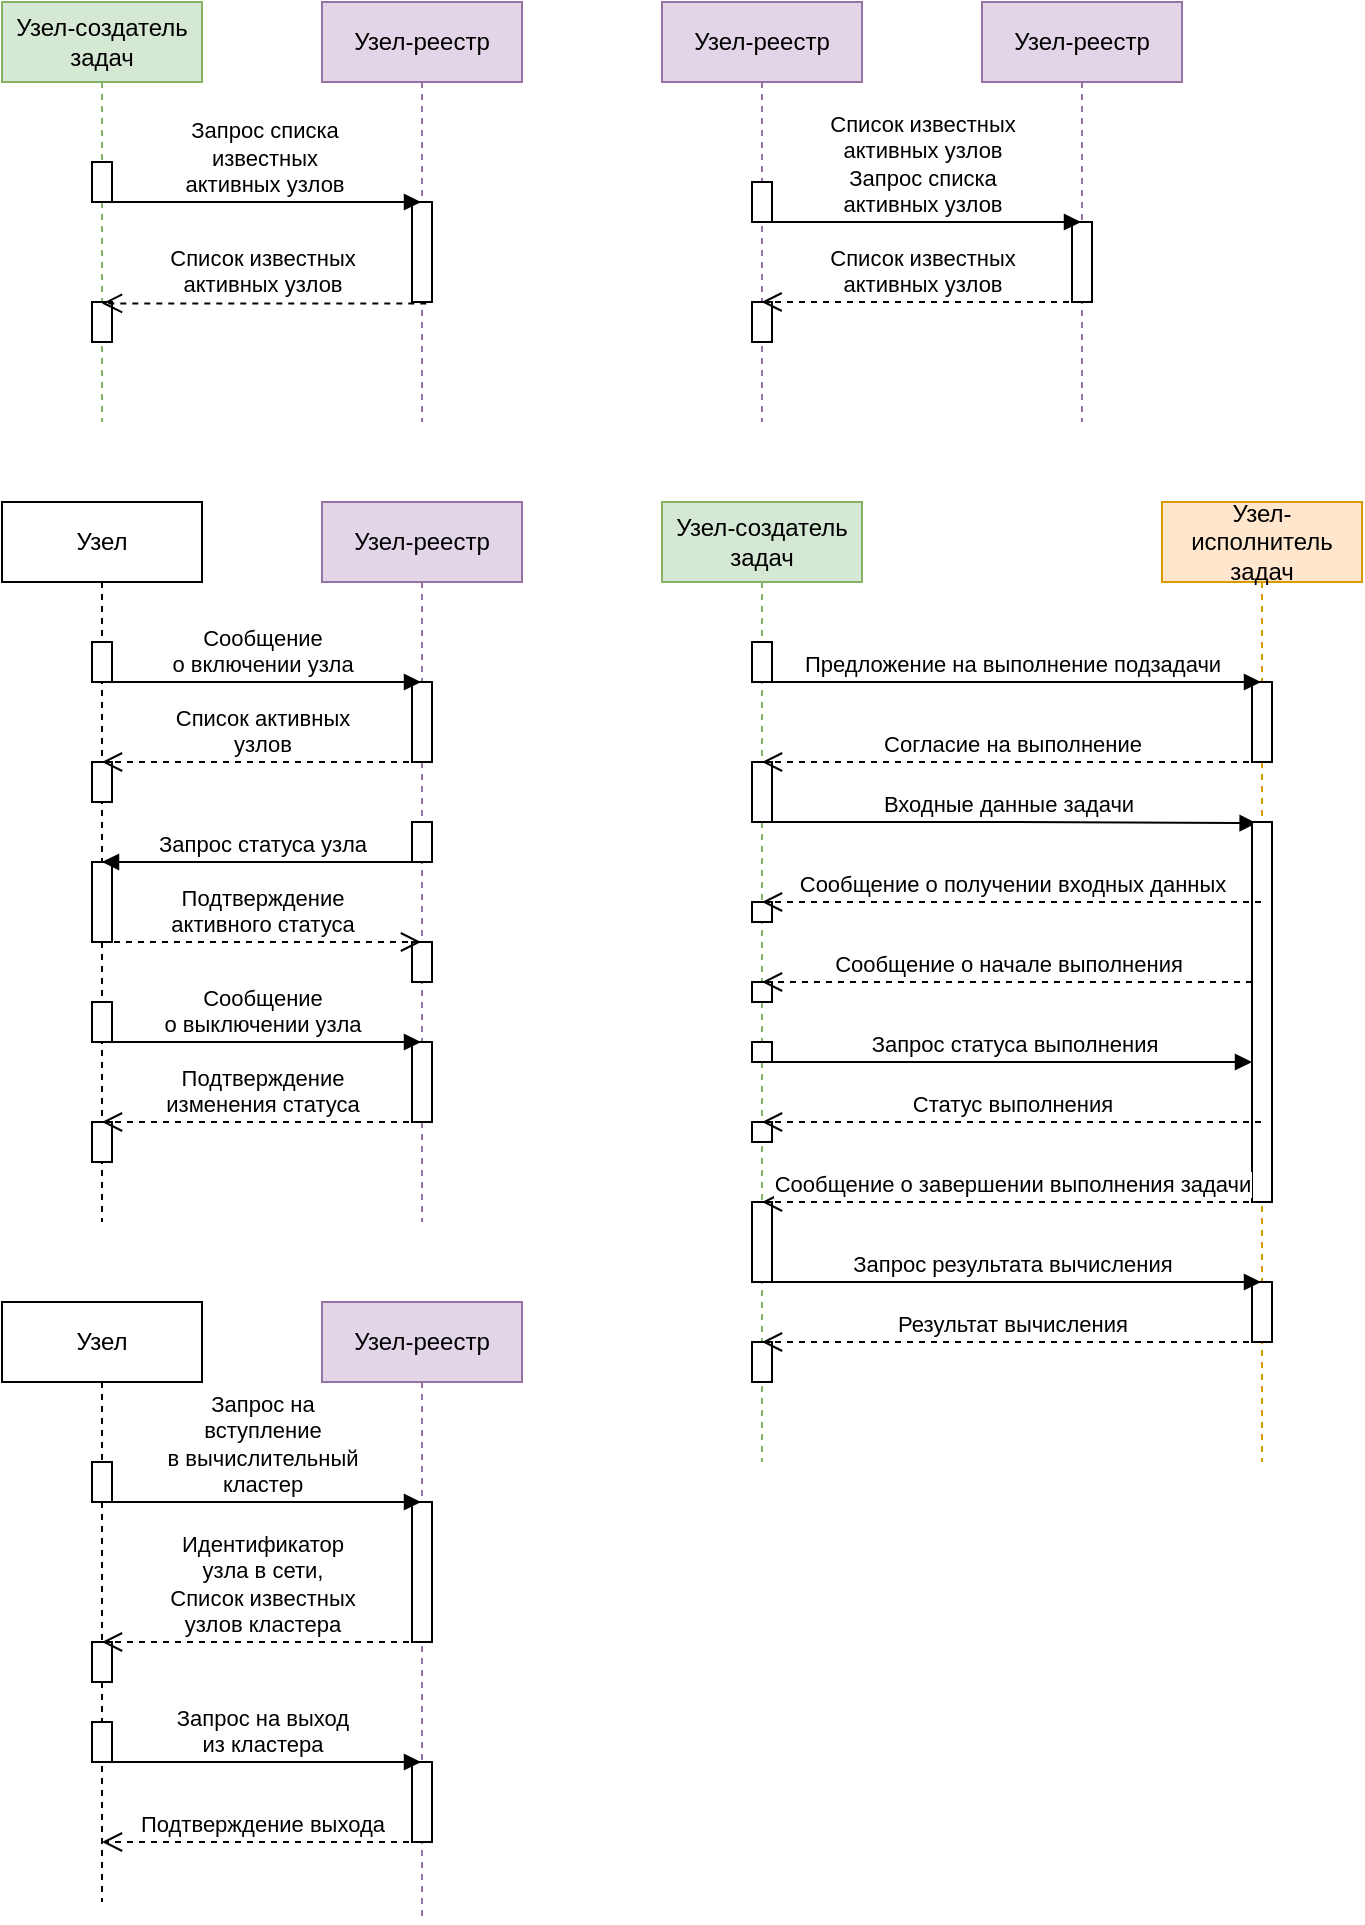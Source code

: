 <mxfile version="18.0.6" type="device"><diagram id="HWeAyWO7NrW-C5AWUCSp" name="Страница 1"><mxGraphModel dx="1422" dy="845" grid="1" gridSize="10" guides="1" tooltips="1" connect="1" arrows="1" fold="1" page="1" pageScale="1" pageWidth="1654" pageHeight="1169" math="0" shadow="0"><root><mxCell id="0"/><mxCell id="1" parent="0"/><mxCell id="9rcCWxdd2jfKvy0JdHKQ-15" value="Входные данные задачи" style="html=1;verticalAlign=bottom;endArrow=block;rounded=0;entryX=0.231;entryY=0.003;entryDx=0;entryDy=0;entryPerimeter=0;" edge="1" parent="1" source="9rcCWxdd2jfKvy0JdHKQ-8" target="9rcCWxdd2jfKvy0JdHKQ-16"><mxGeometry width="80" relative="1" as="geometry"><mxPoint x="640" y="620" as="sourcePoint"/><mxPoint x="830" y="600" as="targetPoint"/><Array as="points"><mxPoint x="710" y="600"/></Array></mxGeometry></mxCell><mxCell id="I5EP4IL7OgbF3l4RoAlv-1" value="Узел" style="shape=umlLifeline;perimeter=lifelinePerimeter;whiteSpace=wrap;html=1;container=1;collapsible=0;recursiveResize=0;outlineConnect=0;" parent="1" vertex="1"><mxGeometry x="210" y="840" width="100" height="300" as="geometry"/></mxCell><mxCell id="I5EP4IL7OgbF3l4RoAlv-3" value="" style="html=1;points=[];perimeter=orthogonalPerimeter;" parent="I5EP4IL7OgbF3l4RoAlv-1" vertex="1"><mxGeometry x="45" y="80" width="10" height="20" as="geometry"/></mxCell><mxCell id="I5EP4IL7OgbF3l4RoAlv-14" value="" style="html=1;points=[];perimeter=orthogonalPerimeter;" parent="I5EP4IL7OgbF3l4RoAlv-1" vertex="1"><mxGeometry x="45" y="170" width="10" height="20" as="geometry"/></mxCell><mxCell id="I5EP4IL7OgbF3l4RoAlv-33" value="" style="html=1;points=[];perimeter=orthogonalPerimeter;" parent="I5EP4IL7OgbF3l4RoAlv-1" vertex="1"><mxGeometry x="45" y="210" width="10" height="20" as="geometry"/></mxCell><mxCell id="I5EP4IL7OgbF3l4RoAlv-2" value="Узел-реестр" style="shape=umlLifeline;perimeter=lifelinePerimeter;whiteSpace=wrap;html=1;container=1;collapsible=0;recursiveResize=0;outlineConnect=0;fillColor=#e1d5e7;strokeColor=#9673a6;" parent="1" vertex="1"><mxGeometry x="370" y="840" width="100" height="310" as="geometry"/></mxCell><mxCell id="I5EP4IL7OgbF3l4RoAlv-5" value="" style="html=1;points=[];perimeter=orthogonalPerimeter;" parent="I5EP4IL7OgbF3l4RoAlv-2" vertex="1"><mxGeometry x="45" y="100" width="10" height="70" as="geometry"/></mxCell><mxCell id="I5EP4IL7OgbF3l4RoAlv-35" value="" style="html=1;points=[];perimeter=orthogonalPerimeter;" parent="I5EP4IL7OgbF3l4RoAlv-2" vertex="1"><mxGeometry x="45" y="230" width="10" height="40" as="geometry"/></mxCell><mxCell id="I5EP4IL7OgbF3l4RoAlv-4" value="Запрос на &lt;br&gt;вступление&lt;br&gt;в вычислительный &lt;br&gt;кластер" style="html=1;verticalAlign=bottom;endArrow=block;rounded=0;" parent="1" source="I5EP4IL7OgbF3l4RoAlv-1" target="I5EP4IL7OgbF3l4RoAlv-2" edge="1"><mxGeometry x="-0.001" width="80" relative="1" as="geometry"><mxPoint x="310" y="930" as="sourcePoint"/><mxPoint x="390" y="930" as="targetPoint"/><Array as="points"><mxPoint x="280" y="940"/><mxPoint x="370" y="940"/></Array><mxPoint as="offset"/></mxGeometry></mxCell><mxCell id="I5EP4IL7OgbF3l4RoAlv-6" value="Идентификатор &lt;br&gt;узла в сети,&lt;br&gt;Список известных &lt;br&gt;узлов кластера" style="html=1;verticalAlign=bottom;endArrow=open;dashed=1;endSize=8;rounded=0;" parent="1" source="I5EP4IL7OgbF3l4RoAlv-2" target="I5EP4IL7OgbF3l4RoAlv-1" edge="1"><mxGeometry x="-0.003" relative="1" as="geometry"><mxPoint x="420" y="970" as="sourcePoint"/><mxPoint x="290" y="970" as="targetPoint"/><Array as="points"><mxPoint x="400" y="1010"/><mxPoint x="380" y="1010"/></Array><mxPoint as="offset"/></mxGeometry></mxCell><mxCell id="I5EP4IL7OgbF3l4RoAlv-7" value="Узел" style="shape=umlLifeline;perimeter=lifelinePerimeter;whiteSpace=wrap;html=1;container=1;collapsible=0;recursiveResize=0;outlineConnect=0;" parent="1" vertex="1"><mxGeometry x="210" y="440" width="100" height="360" as="geometry"/></mxCell><mxCell id="I5EP4IL7OgbF3l4RoAlv-8" value="" style="html=1;points=[];perimeter=orthogonalPerimeter;" parent="I5EP4IL7OgbF3l4RoAlv-7" vertex="1"><mxGeometry x="45" y="70" width="10" height="20" as="geometry"/></mxCell><mxCell id="I5EP4IL7OgbF3l4RoAlv-13" value="" style="html=1;points=[];perimeter=orthogonalPerimeter;" parent="I5EP4IL7OgbF3l4RoAlv-7" vertex="1"><mxGeometry x="45" y="130" width="10" height="20" as="geometry"/></mxCell><mxCell id="I5EP4IL7OgbF3l4RoAlv-27" value="" style="html=1;points=[];perimeter=orthogonalPerimeter;" parent="I5EP4IL7OgbF3l4RoAlv-7" vertex="1"><mxGeometry x="45" y="180" width="10" height="40" as="geometry"/></mxCell><mxCell id="I5EP4IL7OgbF3l4RoAlv-15" value="" style="html=1;points=[];perimeter=orthogonalPerimeter;" parent="I5EP4IL7OgbF3l4RoAlv-7" vertex="1"><mxGeometry x="45" y="250" width="10" height="20" as="geometry"/></mxCell><mxCell id="I5EP4IL7OgbF3l4RoAlv-28" value="" style="html=1;verticalAlign=bottom;endArrow=none;rounded=0;" parent="I5EP4IL7OgbF3l4RoAlv-7" source="I5EP4IL7OgbF3l4RoAlv-7" target="I5EP4IL7OgbF3l4RoAlv-15" edge="1"><mxGeometry width="80" relative="1" as="geometry"><mxPoint x="50.1" y="250" as="sourcePoint"/><mxPoint x="209.5" y="250" as="targetPoint"/><Array as="points"/></mxGeometry></mxCell><mxCell id="I5EP4IL7OgbF3l4RoAlv-32" value="" style="html=1;points=[];perimeter=orthogonalPerimeter;" parent="I5EP4IL7OgbF3l4RoAlv-7" vertex="1"><mxGeometry x="45" y="310" width="10" height="20" as="geometry"/></mxCell><mxCell id="I5EP4IL7OgbF3l4RoAlv-9" value="Узел-реестр" style="shape=umlLifeline;perimeter=lifelinePerimeter;whiteSpace=wrap;html=1;container=1;collapsible=0;recursiveResize=0;outlineConnect=0;fillColor=#e1d5e7;strokeColor=#9673a6;" parent="1" vertex="1"><mxGeometry x="370" y="440" width="100" height="360" as="geometry"/></mxCell><mxCell id="I5EP4IL7OgbF3l4RoAlv-10" value="" style="html=1;points=[];perimeter=orthogonalPerimeter;" parent="I5EP4IL7OgbF3l4RoAlv-9" vertex="1"><mxGeometry x="45" y="90" width="10" height="40" as="geometry"/></mxCell><mxCell id="I5EP4IL7OgbF3l4RoAlv-17" value="" style="html=1;points=[];perimeter=orthogonalPerimeter;" parent="I5EP4IL7OgbF3l4RoAlv-9" vertex="1"><mxGeometry x="45" y="270" width="10" height="40" as="geometry"/></mxCell><mxCell id="I5EP4IL7OgbF3l4RoAlv-25" value="" style="html=1;points=[];perimeter=orthogonalPerimeter;" parent="I5EP4IL7OgbF3l4RoAlv-9" vertex="1"><mxGeometry x="45" y="160" width="10" height="20" as="geometry"/></mxCell><mxCell id="I5EP4IL7OgbF3l4RoAlv-31" value="" style="html=1;points=[];perimeter=orthogonalPerimeter;" parent="I5EP4IL7OgbF3l4RoAlv-9" vertex="1"><mxGeometry x="45" y="220" width="10" height="20" as="geometry"/></mxCell><mxCell id="I5EP4IL7OgbF3l4RoAlv-11" value="Сообщение &lt;br&gt;о включении узла" style="html=1;verticalAlign=bottom;endArrow=block;rounded=0;" parent="1" source="I5EP4IL7OgbF3l4RoAlv-7" target="I5EP4IL7OgbF3l4RoAlv-9" edge="1"><mxGeometry width="80" relative="1" as="geometry"><mxPoint x="290" y="530" as="sourcePoint"/><mxPoint x="370" y="530" as="targetPoint"/><Array as="points"><mxPoint x="360" y="530"/></Array></mxGeometry></mxCell><mxCell id="I5EP4IL7OgbF3l4RoAlv-12" value="Список активных&lt;br&gt;узлов" style="html=1;verticalAlign=bottom;endArrow=open;dashed=1;endSize=8;rounded=0;" parent="1" source="I5EP4IL7OgbF3l4RoAlv-9" target="I5EP4IL7OgbF3l4RoAlv-7" edge="1"><mxGeometry relative="1" as="geometry"><mxPoint x="380" y="570" as="sourcePoint"/><mxPoint x="300" y="570" as="targetPoint"/><Array as="points"><mxPoint x="350" y="570"/></Array></mxGeometry></mxCell><mxCell id="I5EP4IL7OgbF3l4RoAlv-16" value="Сообщение &lt;br&gt;о выключении узла" style="html=1;verticalAlign=bottom;endArrow=block;rounded=0;startArrow=none;" parent="1" source="I5EP4IL7OgbF3l4RoAlv-7" target="I5EP4IL7OgbF3l4RoAlv-9" edge="1"><mxGeometry width="80" relative="1" as="geometry"><mxPoint x="300" y="650" as="sourcePoint"/><mxPoint x="380" y="650" as="targetPoint"/><Array as="points"><mxPoint x="350" y="710"/><mxPoint x="370" y="710"/></Array></mxGeometry></mxCell><mxCell id="I5EP4IL7OgbF3l4RoAlv-18" value="Подтверждение &lt;br&gt;изменения статуса" style="html=1;verticalAlign=bottom;endArrow=open;dashed=1;endSize=8;rounded=0;" parent="1" source="I5EP4IL7OgbF3l4RoAlv-9" target="I5EP4IL7OgbF3l4RoAlv-7" edge="1"><mxGeometry x="-0.003" relative="1" as="geometry"><mxPoint x="380" y="690" as="sourcePoint"/><mxPoint x="300" y="690" as="targetPoint"/><Array as="points"><mxPoint x="380" y="750"/><mxPoint x="360" y="750"/></Array><mxPoint as="offset"/></mxGeometry></mxCell><mxCell id="I5EP4IL7OgbF3l4RoAlv-26" value="Запрос статуса узла" style="html=1;verticalAlign=bottom;endArrow=block;rounded=0;" parent="1" source="I5EP4IL7OgbF3l4RoAlv-9" target="I5EP4IL7OgbF3l4RoAlv-7" edge="1"><mxGeometry width="80" relative="1" as="geometry"><mxPoint x="480" y="640" as="sourcePoint"/><mxPoint x="560" y="640" as="targetPoint"/><Array as="points"><mxPoint x="380" y="620"/></Array></mxGeometry></mxCell><mxCell id="I5EP4IL7OgbF3l4RoAlv-30" value="Подтверждение&lt;br&gt;активного статуса" style="html=1;verticalAlign=bottom;endArrow=open;dashed=1;endSize=8;rounded=0;" parent="1" source="I5EP4IL7OgbF3l4RoAlv-7" target="I5EP4IL7OgbF3l4RoAlv-9" edge="1"><mxGeometry relative="1" as="geometry"><mxPoint x="540" y="650" as="sourcePoint"/><mxPoint x="460" y="650" as="targetPoint"/><Array as="points"><mxPoint x="390" y="660"/></Array></mxGeometry></mxCell><mxCell id="I5EP4IL7OgbF3l4RoAlv-34" value="Запрос на выход&lt;br&gt;из кластера" style="html=1;verticalAlign=bottom;endArrow=block;rounded=0;" parent="1" source="I5EP4IL7OgbF3l4RoAlv-1" target="I5EP4IL7OgbF3l4RoAlv-2" edge="1"><mxGeometry width="80" relative="1" as="geometry"><mxPoint x="300" y="1050" as="sourcePoint"/><mxPoint x="380" y="1050" as="targetPoint"/><Array as="points"><mxPoint x="360" y="1070"/><mxPoint x="400" y="1070"/></Array></mxGeometry></mxCell><mxCell id="I5EP4IL7OgbF3l4RoAlv-36" value="Подтверждение выхода" style="html=1;verticalAlign=bottom;endArrow=open;dashed=1;endSize=8;rounded=0;" parent="1" source="I5EP4IL7OgbF3l4RoAlv-2" target="I5EP4IL7OgbF3l4RoAlv-1" edge="1"><mxGeometry relative="1" as="geometry"><mxPoint x="400" y="1100" as="sourcePoint"/><mxPoint x="320" y="1100" as="targetPoint"/><Array as="points"><mxPoint x="400" y="1110"/></Array></mxGeometry></mxCell><mxCell id="I5EP4IL7OgbF3l4RoAlv-43" value="Узел-реестр" style="shape=umlLifeline;perimeter=lifelinePerimeter;whiteSpace=wrap;html=1;container=1;collapsible=0;recursiveResize=0;outlineConnect=0;fillColor=#e1d5e7;strokeColor=#9673a6;" parent="1" vertex="1"><mxGeometry x="700" y="190" width="100" height="210" as="geometry"/></mxCell><mxCell id="I5EP4IL7OgbF3l4RoAlv-46" value="" style="html=1;points=[];perimeter=orthogonalPerimeter;" parent="I5EP4IL7OgbF3l4RoAlv-43" vertex="1"><mxGeometry x="45" y="110" width="10" height="40" as="geometry"/></mxCell><mxCell id="I5EP4IL7OgbF3l4RoAlv-48" value="" style="html=1;verticalAlign=bottom;endArrow=none;rounded=0;" parent="I5EP4IL7OgbF3l4RoAlv-43" source="I5EP4IL7OgbF3l4RoAlv-43" edge="1"><mxGeometry width="80" relative="1" as="geometry"><mxPoint x="50.1" y="250" as="sourcePoint"/><mxPoint x="50" y="200" as="targetPoint"/><Array as="points"/></mxGeometry></mxCell><mxCell id="I5EP4IL7OgbF3l4RoAlv-50" value="Узел-реестр" style="shape=umlLifeline;perimeter=lifelinePerimeter;whiteSpace=wrap;html=1;container=1;collapsible=0;recursiveResize=0;outlineConnect=0;fillColor=#e1d5e7;strokeColor=#9673a6;" parent="1" vertex="1"><mxGeometry x="540" y="190" width="100" height="210" as="geometry"/></mxCell><mxCell id="I5EP4IL7OgbF3l4RoAlv-53" value="" style="html=1;points=[];perimeter=orthogonalPerimeter;" parent="I5EP4IL7OgbF3l4RoAlv-50" vertex="1"><mxGeometry x="45" y="90" width="10" height="20" as="geometry"/></mxCell><mxCell id="I5EP4IL7OgbF3l4RoAlv-54" value="" style="html=1;points=[];perimeter=orthogonalPerimeter;" parent="I5EP4IL7OgbF3l4RoAlv-50" vertex="1"><mxGeometry x="45" y="150" width="10" height="20" as="geometry"/></mxCell><mxCell id="I5EP4IL7OgbF3l4RoAlv-59" value="Список известных&lt;br&gt;активных узлов&lt;br&gt;Запрос списка &lt;br&gt;активных узлов" style="html=1;verticalAlign=bottom;endArrow=block;rounded=0;" parent="1" edge="1"><mxGeometry width="80" relative="1" as="geometry"><mxPoint x="589.81" y="300" as="sourcePoint"/><mxPoint x="749.5" y="300" as="targetPoint"/><Array as="points"><mxPoint x="680" y="300"/></Array></mxGeometry></mxCell><mxCell id="I5EP4IL7OgbF3l4RoAlv-60" value="Список известных&lt;br&gt;активных узлов" style="html=1;verticalAlign=bottom;endArrow=open;dashed=1;endSize=8;rounded=0;" parent="1" edge="1"><mxGeometry x="0.003" relative="1" as="geometry"><mxPoint x="749.5" y="340" as="sourcePoint"/><mxPoint x="589.81" y="340" as="targetPoint"/><Array as="points"><mxPoint x="670" y="340"/></Array><mxPoint as="offset"/></mxGeometry></mxCell><mxCell id="rmHCjnnkgUt65nS453H7-8" value="Узел-создатель задач" style="shape=umlLifeline;perimeter=lifelinePerimeter;whiteSpace=wrap;html=1;container=1;collapsible=0;recursiveResize=0;outlineConnect=0;fillColor=#d5e8d4;strokeColor=#82b366;" parent="1" vertex="1"><mxGeometry x="210" y="190" width="100" height="210" as="geometry"/></mxCell><mxCell id="rmHCjnnkgUt65nS453H7-10" value="" style="html=1;points=[];perimeter=orthogonalPerimeter;" parent="rmHCjnnkgUt65nS453H7-8" vertex="1"><mxGeometry x="45" y="80" width="10" height="20" as="geometry"/></mxCell><mxCell id="rmHCjnnkgUt65nS453H7-16" value="" style="html=1;points=[];perimeter=orthogonalPerimeter;" parent="rmHCjnnkgUt65nS453H7-8" vertex="1"><mxGeometry x="45" y="150" width="10" height="20" as="geometry"/></mxCell><mxCell id="rmHCjnnkgUt65nS453H7-9" value="Узел-реестр" style="shape=umlLifeline;perimeter=lifelinePerimeter;whiteSpace=wrap;html=1;container=1;collapsible=0;recursiveResize=0;outlineConnect=0;fillColor=#e1d5e7;strokeColor=#9673a6;" parent="1" vertex="1"><mxGeometry x="370" y="190" width="100" height="210" as="geometry"/></mxCell><mxCell id="rmHCjnnkgUt65nS453H7-12" value="" style="html=1;points=[];perimeter=orthogonalPerimeter;" parent="rmHCjnnkgUt65nS453H7-9" vertex="1"><mxGeometry x="45" y="100" width="10" height="50" as="geometry"/></mxCell><mxCell id="rmHCjnnkgUt65nS453H7-11" value="Запрос списка&lt;br&gt;известных&lt;br&gt;активных узлов" style="html=1;verticalAlign=bottom;endArrow=block;rounded=0;" parent="1" source="rmHCjnnkgUt65nS453H7-8" target="rmHCjnnkgUt65nS453H7-9" edge="1"><mxGeometry x="0.011" width="80" relative="1" as="geometry"><mxPoint x="320" y="280" as="sourcePoint"/><mxPoint x="400" y="280" as="targetPoint"/><Array as="points"><mxPoint x="340" y="290"/></Array><mxPoint as="offset"/></mxGeometry></mxCell><mxCell id="rmHCjnnkgUt65nS453H7-13" value="Список известных&lt;br&gt;активных узлов" style="html=1;verticalAlign=bottom;endArrow=open;dashed=1;endSize=8;rounded=0;exitX=0.714;exitY=1.014;exitDx=0;exitDy=0;exitPerimeter=0;" parent="1" source="rmHCjnnkgUt65nS453H7-12" target="rmHCjnnkgUt65nS453H7-8" edge="1"><mxGeometry x="0.012" y="-1" relative="1" as="geometry"><mxPoint x="390" y="350" as="sourcePoint"/><mxPoint x="310" y="350" as="targetPoint"/><mxPoint as="offset"/></mxGeometry></mxCell><mxCell id="9rcCWxdd2jfKvy0JdHKQ-8" value="Узел-создатель задач" style="shape=umlLifeline;perimeter=lifelinePerimeter;whiteSpace=wrap;html=1;container=1;collapsible=0;recursiveResize=0;outlineConnect=0;fillColor=#d5e8d4;strokeColor=#82b366;" vertex="1" parent="1"><mxGeometry x="540" y="440" width="100" height="480" as="geometry"/></mxCell><mxCell id="9rcCWxdd2jfKvy0JdHKQ-10" value="" style="html=1;points=[];perimeter=orthogonalPerimeter;" vertex="1" parent="9rcCWxdd2jfKvy0JdHKQ-8"><mxGeometry x="45" y="70" width="10" height="20" as="geometry"/></mxCell><mxCell id="9rcCWxdd2jfKvy0JdHKQ-14" value="" style="html=1;points=[];perimeter=orthogonalPerimeter;" vertex="1" parent="9rcCWxdd2jfKvy0JdHKQ-8"><mxGeometry x="45" y="130" width="10" height="30" as="geometry"/></mxCell><mxCell id="9rcCWxdd2jfKvy0JdHKQ-30" value="" style="html=1;points=[];perimeter=orthogonalPerimeter;" vertex="1" parent="9rcCWxdd2jfKvy0JdHKQ-8"><mxGeometry x="45" y="200" width="10" height="10" as="geometry"/></mxCell><mxCell id="9rcCWxdd2jfKvy0JdHKQ-32" value="" style="html=1;points=[];perimeter=orthogonalPerimeter;" vertex="1" parent="9rcCWxdd2jfKvy0JdHKQ-8"><mxGeometry x="45" y="240" width="10" height="10" as="geometry"/></mxCell><mxCell id="9rcCWxdd2jfKvy0JdHKQ-35" value="" style="html=1;points=[];perimeter=orthogonalPerimeter;" vertex="1" parent="9rcCWxdd2jfKvy0JdHKQ-8"><mxGeometry x="45" y="310" width="10" height="10" as="geometry"/></mxCell><mxCell id="9rcCWxdd2jfKvy0JdHKQ-36" value="" style="html=1;points=[];perimeter=orthogonalPerimeter;" vertex="1" parent="9rcCWxdd2jfKvy0JdHKQ-8"><mxGeometry x="45" y="350" width="10" height="40" as="geometry"/></mxCell><mxCell id="9rcCWxdd2jfKvy0JdHKQ-39" value="" style="html=1;verticalAlign=bottom;endArrow=none;rounded=0;" edge="1" parent="9rcCWxdd2jfKvy0JdHKQ-8" source="9rcCWxdd2jfKvy0JdHKQ-8"><mxGeometry width="80" relative="1" as="geometry"><mxPoint x="49.81" y="380" as="sourcePoint"/><mxPoint x="50.0" y="370" as="targetPoint"/><Array as="points"/></mxGeometry></mxCell><mxCell id="9rcCWxdd2jfKvy0JdHKQ-42" value="" style="html=1;points=[];perimeter=orthogonalPerimeter;" vertex="1" parent="9rcCWxdd2jfKvy0JdHKQ-8"><mxGeometry x="45" y="420" width="10" height="20" as="geometry"/></mxCell><mxCell id="9rcCWxdd2jfKvy0JdHKQ-9" value="Узел-исполнитель задач" style="shape=umlLifeline;perimeter=lifelinePerimeter;whiteSpace=wrap;html=1;container=1;collapsible=0;recursiveResize=0;outlineConnect=0;fillColor=#ffe6cc;strokeColor=#d79b00;" vertex="1" parent="1"><mxGeometry x="790" y="440" width="100" height="480" as="geometry"/></mxCell><mxCell id="9rcCWxdd2jfKvy0JdHKQ-12" value="" style="html=1;points=[];perimeter=orthogonalPerimeter;" vertex="1" parent="9rcCWxdd2jfKvy0JdHKQ-9"><mxGeometry x="45" y="90" width="10" height="40" as="geometry"/></mxCell><mxCell id="9rcCWxdd2jfKvy0JdHKQ-16" value="" style="html=1;points=[];perimeter=orthogonalPerimeter;" vertex="1" parent="9rcCWxdd2jfKvy0JdHKQ-9"><mxGeometry x="45" y="160" width="10" height="190" as="geometry"/></mxCell><mxCell id="9rcCWxdd2jfKvy0JdHKQ-41" value="" style="html=1;points=[];perimeter=orthogonalPerimeter;" vertex="1" parent="9rcCWxdd2jfKvy0JdHKQ-9"><mxGeometry x="45" y="390" width="10" height="30" as="geometry"/></mxCell><mxCell id="9rcCWxdd2jfKvy0JdHKQ-11" value="Предложение на выполнение подзадачи" style="html=1;verticalAlign=bottom;endArrow=block;rounded=0;" edge="1" parent="1" source="9rcCWxdd2jfKvy0JdHKQ-8" target="9rcCWxdd2jfKvy0JdHKQ-9"><mxGeometry width="80" relative="1" as="geometry"><mxPoint x="630" y="540" as="sourcePoint"/><mxPoint x="710" y="540" as="targetPoint"/><Array as="points"><mxPoint x="710" y="530"/></Array></mxGeometry></mxCell><mxCell id="9rcCWxdd2jfKvy0JdHKQ-13" value="Согласие на выполнение" style="html=1;verticalAlign=bottom;endArrow=open;dashed=1;endSize=8;rounded=0;" edge="1" parent="1" source="9rcCWxdd2jfKvy0JdHKQ-9" target="9rcCWxdd2jfKvy0JdHKQ-8"><mxGeometry relative="1" as="geometry"><mxPoint x="710" y="560" as="sourcePoint"/><mxPoint x="630" y="560" as="targetPoint"/><Array as="points"><mxPoint x="700" y="570"/></Array></mxGeometry></mxCell><mxCell id="9rcCWxdd2jfKvy0JdHKQ-23" value="Сообщение о получении входных данных" style="html=1;verticalAlign=bottom;endArrow=open;dashed=1;endSize=8;rounded=0;" edge="1" parent="1" source="9rcCWxdd2jfKvy0JdHKQ-9" target="9rcCWxdd2jfKvy0JdHKQ-8"><mxGeometry relative="1" as="geometry"><mxPoint x="720" y="680" as="sourcePoint"/><mxPoint x="640" y="680" as="targetPoint"/><Array as="points"><mxPoint x="720" y="640"/><mxPoint x="690" y="640"/></Array></mxGeometry></mxCell><mxCell id="9rcCWxdd2jfKvy0JdHKQ-24" value="Сообщение о начале выполнения" style="html=1;verticalAlign=bottom;endArrow=open;dashed=1;endSize=8;rounded=0;" edge="1" parent="1" source="9rcCWxdd2jfKvy0JdHKQ-16" target="9rcCWxdd2jfKvy0JdHKQ-8"><mxGeometry relative="1" as="geometry"><mxPoint x="720" y="680" as="sourcePoint"/><mxPoint x="640" y="680" as="targetPoint"/><Array as="points"><mxPoint x="720" y="680"/></Array></mxGeometry></mxCell><mxCell id="9rcCWxdd2jfKvy0JdHKQ-25" value="Запрос статуса выполнения" style="html=1;verticalAlign=bottom;endArrow=block;rounded=0;startArrow=none;" edge="1" parent="1" source="9rcCWxdd2jfKvy0JdHKQ-33" target="9rcCWxdd2jfKvy0JdHKQ-16"><mxGeometry x="0.004" width="80" relative="1" as="geometry"><mxPoint x="630" y="700" as="sourcePoint"/><mxPoint x="710" y="700" as="targetPoint"/><Array as="points"><mxPoint x="710" y="720"/></Array><mxPoint as="offset"/></mxGeometry></mxCell><mxCell id="9rcCWxdd2jfKvy0JdHKQ-26" value="Статус выполнения" style="html=1;verticalAlign=bottom;endArrow=open;dashed=1;endSize=8;rounded=0;" edge="1" parent="1" source="9rcCWxdd2jfKvy0JdHKQ-9" target="9rcCWxdd2jfKvy0JdHKQ-8"><mxGeometry relative="1" as="geometry"><mxPoint x="720" y="740" as="sourcePoint"/><mxPoint x="640" y="740" as="targetPoint"/><Array as="points"><mxPoint x="740" y="750"/><mxPoint x="710" y="750"/></Array></mxGeometry></mxCell><mxCell id="9rcCWxdd2jfKvy0JdHKQ-28" value="Сообщение о завершении выполнения задачи" style="html=1;verticalAlign=bottom;endArrow=open;dashed=1;endSize=8;rounded=0;" edge="1" parent="1" source="9rcCWxdd2jfKvy0JdHKQ-9" target="9rcCWxdd2jfKvy0JdHKQ-8"><mxGeometry relative="1" as="geometry"><mxPoint x="710" y="780" as="sourcePoint"/><mxPoint x="630" y="780" as="targetPoint"/><Array as="points"><mxPoint x="700" y="790"/><mxPoint x="680" y="790"/></Array></mxGeometry></mxCell><mxCell id="9rcCWxdd2jfKvy0JdHKQ-29" value="Запрос результата вычисления" style="html=1;verticalAlign=bottom;endArrow=block;rounded=0;startArrow=none;" edge="1" parent="1" source="9rcCWxdd2jfKvy0JdHKQ-8" target="9rcCWxdd2jfKvy0JdHKQ-9"><mxGeometry width="80" relative="1" as="geometry"><mxPoint x="600" y="820" as="sourcePoint"/><mxPoint x="710" y="810" as="targetPoint"/><Array as="points"><mxPoint x="720" y="830"/></Array></mxGeometry></mxCell><mxCell id="9rcCWxdd2jfKvy0JdHKQ-33" value="" style="html=1;points=[];perimeter=orthogonalPerimeter;" vertex="1" parent="1"><mxGeometry x="585" y="710" width="10" height="10" as="geometry"/></mxCell><mxCell id="9rcCWxdd2jfKvy0JdHKQ-34" value="" style="html=1;verticalAlign=bottom;endArrow=none;rounded=0;" edge="1" parent="1" source="9rcCWxdd2jfKvy0JdHKQ-8" target="9rcCWxdd2jfKvy0JdHKQ-33"><mxGeometry x="0.004" width="80" relative="1" as="geometry"><mxPoint x="589.81" y="720" as="sourcePoint"/><mxPoint x="749.5" y="720" as="targetPoint"/><Array as="points"/><mxPoint as="offset"/></mxGeometry></mxCell><mxCell id="9rcCWxdd2jfKvy0JdHKQ-40" value="Результат вычисления" style="html=1;verticalAlign=bottom;endArrow=open;dashed=1;endSize=8;rounded=0;" edge="1" parent="1" source="9rcCWxdd2jfKvy0JdHKQ-9" target="9rcCWxdd2jfKvy0JdHKQ-8"><mxGeometry relative="1" as="geometry"><mxPoint x="720" y="880" as="sourcePoint"/><mxPoint x="640" y="880" as="targetPoint"/><Array as="points"><mxPoint x="740" y="860"/><mxPoint x="690" y="860"/></Array></mxGeometry></mxCell></root></mxGraphModel></diagram></mxfile>